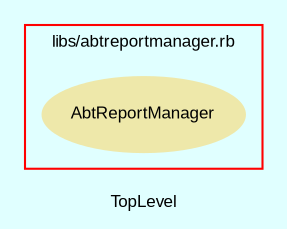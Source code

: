 digraph TopLevel {
    compound = true
    bgcolor = lightcyan1
    fontname = Arial
    fontsize = 8
    label = "TopLevel"
    node [
        fontname = Arial,
        fontsize = 8,
        color = black
    ]

    subgraph cluster_3 {
        fontname = Arial
        color = red
        label = "libs/abtreportmanager.rb"
        AbtReportManager [
            fontcolor = black,
            URL = "classes/AbtReportManager.html",
            shape = ellipse,
            color = palegoldenrod,
            style = filled,
            label = "AbtReportManager"
        ]

    }

}

